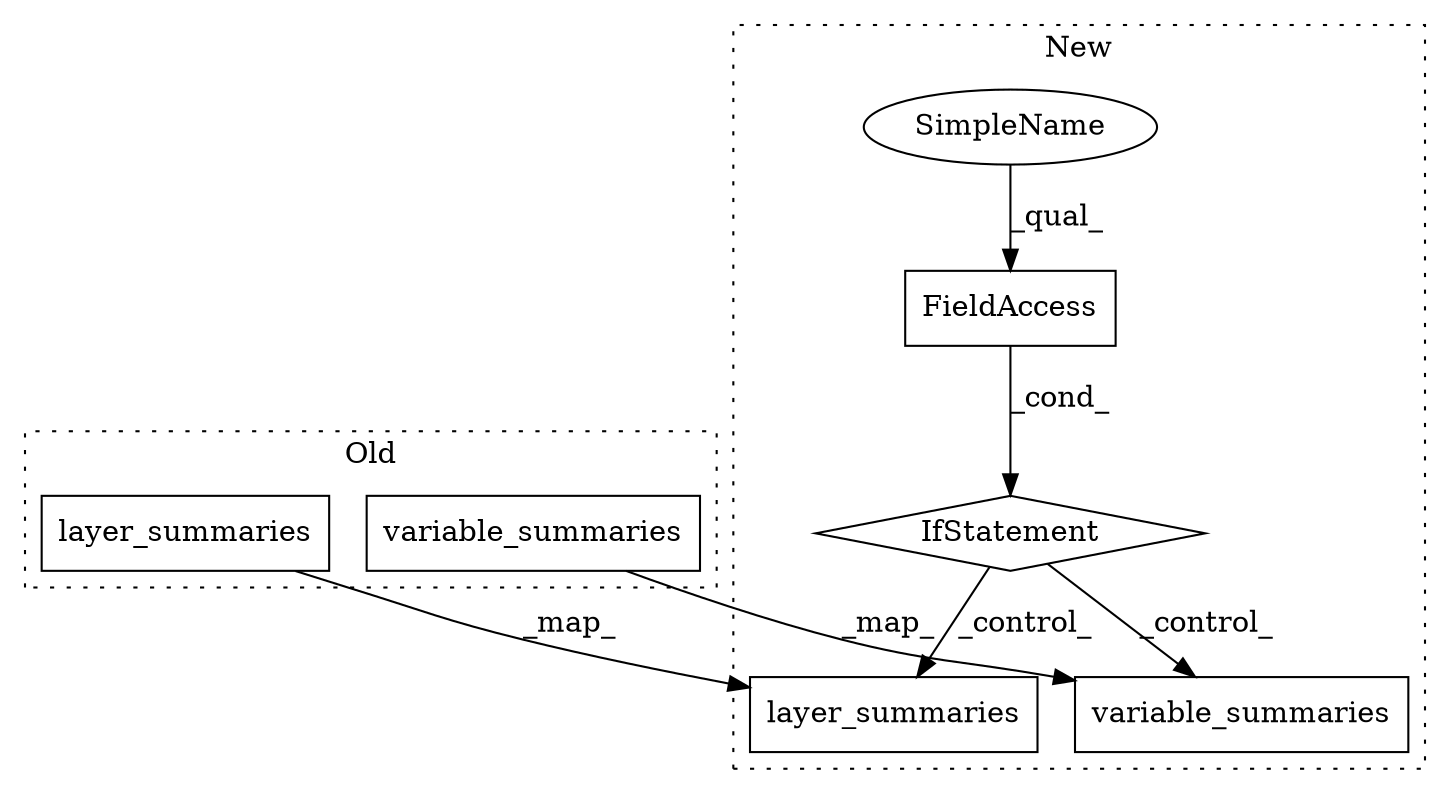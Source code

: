 digraph G {
subgraph cluster0 {
1 [label="layer_summaries" a="32" s="3942,3987" l="16,1" shape="box"];
6 [label="variable_summaries" a="32" s="3756,3842" l="19,1" shape="box"];
label = "Old";
style="dotted";
}
subgraph cluster1 {
2 [label="layer_summaries" a="32" s="3939,3984" l="16,1" shape="box"];
3 [label="IfStatement" a="25" s="3651,3666" l="4,2" shape="diamond"];
4 [label="FieldAccess" a="22" s="3655" l="11" shape="box"];
5 [label="variable_summaries" a="32" s="3749,3835" l="19,1" shape="box"];
7 [label="SimpleName" a="42" s="3655" l="4" shape="ellipse"];
label = "New";
style="dotted";
}
1 -> 2 [label="_map_"];
3 -> 5 [label="_control_"];
3 -> 2 [label="_control_"];
4 -> 3 [label="_cond_"];
6 -> 5 [label="_map_"];
7 -> 4 [label="_qual_"];
}